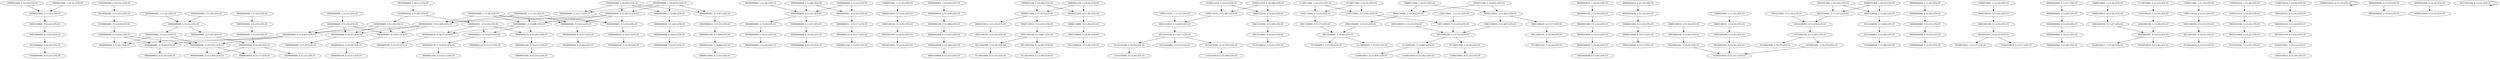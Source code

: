 digraph G {
    "0010000000_5-14:24-LEN:10" -> "0100000000_6-15:23-LEN:10";
    "0000000000_2-12:22-LEN:10" -> "0000000000_3-13:23-LEN:10";
    "0000000000_4-14:43-LEN:10" -> "0000000000_5-15:47-LEN:10";
    "0000000000_2-12:46-LEN:10" -> "0000000000_3-13:45-LEN:10";
    "1000000000_1-11:16-LEN:10" -> "0000000000_2-12:32-LEN:10";
    "1000000000_1-11:16-LEN:10" -> "0000000001_2-12:25-LEN:10";
    "0000000000_2-12:32-LEN:10" -> "0000000000_3-13:31-LEN:10";
    "0000100100_3-13:25-LEN:10" -> "0001001001_4-14:25-LEN:10";
    "0000000001_1-10:359-LEN:10" -> "0000000010_2-11:358-LEN:10";
    "0011001001_5-14:387-LEN:10" -> "0110010010_6-15:393-LEN:10";
    "0000000001_5-14:89-LEN:10" -> "0000000010_6-15:85-LEN:10";
    "0000000000_4-14:26-LEN:10" -> "0000000000_5-15:33-LEN:10";
    "0010000000_1-10:51-LEN:10" -> "0100000000_2-11:60-LEN:10";
    "0011010100_4-13:417-LEN:10" -> "0110101000_5-15:23-LEN:10";
    "0011010100_4-13:417-LEN:10" -> "0110101001_5-14:370-LEN:10";
    "0011010100_4-13:417-LEN:10" -> "0110101000_5-14:29-LEN:10";
    "0000000000_3-13:18-LEN:10" -> "0000000000_4-14:18-LEN:10";
    "0110011000_1-10:16-LEN:10" -> "1100110001_2-11:242-LEN:10";
    "0110011000_1-10:16-LEN:10" -> "1100110000_2-12:16-LEN:10";
    "1000110101_2-11:407-LEN:10" -> "0001101010_3-12:425-LEN:10";
    "0000010000_4-13:33-LEN:10" -> "0000100000_5-14:29-LEN:10";
    "0000000100_2-12:16-LEN:10" -> "0000001000_3-13:16-LEN:10";
    "1000011000_1-10:416-LEN:10" -> "0000110000_2-12:30-LEN:10";
    "1000011000_1-10:416-LEN:10" -> "0000110001_2-11:443-LEN:10";
    "0000011000_1-10:37-LEN:10" -> "0000110000_2-12:30-LEN:10";
    "0000011000_1-10:37-LEN:10" -> "0000110001_2-11:443-LEN:10";
    "0000110010_3-12:410-LEN:10" -> "0001100100_4-13:407-LEN:10";
    "0000000100_4-13:89-LEN:10" -> "0000001000_5-14:86-LEN:10";
    "0000110000_3-13:30-LEN:10" -> "0001100001_4-14:29-LEN:10";
    "0010001001_5-14:20-LEN:10" -> "0100010010_6-15:311-LEN:10";
    "0001101010_3-12:425-LEN:10" -> "0011010100_4-13:417-LEN:10";
    "0000100010_2-12:39-LEN:10" -> "0001000100_3-13:35-LEN:10";
    "0000000110_4-14:17-LEN:10" -> "0000001100_5-15:18-LEN:10";
    "0000000000_3-13:61-LEN:10" -> "0000000000_4-14:57-LEN:10";
    "0000000000_3-13:32-LEN:10" -> "0000000000_4-14:32-LEN:10";
    "0001010000_2-12:44-LEN:10" -> "0010100000_3-13:46-LEN:10";
    "0001000100_4-13:20-LEN:10" -> "0010001001_5-14:20-LEN:10";
    "0000010010_2-12:24-LEN:10" -> "0000100100_3-13:25-LEN:10";
    "1000000001_3-12:24-LEN:10" -> "0000000010_4-13:261-LEN:10";
    "1000000001_3-12:24-LEN:10" -> "0000000010_4-14:37-LEN:10";
    "1000000001_3-12:24-LEN:10" -> "0000000011_4-13:435-LEN:10";
    "0000100010_2-12:20-LEN:10" -> "0001000100_3-13:23-LEN:10";
    "0000000000_2-12:28-LEN:10" -> "0000000000_3-13:25-LEN:10";
    "1000010001_1-11:28-LEN:10" -> "0000100010_2-12:28-LEN:10";
    "0000000000_1-11:22-LEN:10" -> "0000000000_2-12:22-LEN:10";
    "0000001000_5-14:86-LEN:10" -> "0000010000_6-15:93-LEN:10";
    "0000000010_3-12:91-LEN:10" -> "0000000100_4-13:89-LEN:10";
    "0000000000_3-13:45-LEN:10" -> "0000000000_4-14:43-LEN:10";
    "1001100000_3-13:17-LEN:10" -> "0011000001_4-14:45-LEN:10";
    "0000000010_4-13:261-LEN:10" -> "0000000100_5-14:253-LEN:10";
    "0100011010_1-10:23-LEN:10" -> "1000110101_2-11:407-LEN:10";
    "0100011010_1-10:23-LEN:10" -> "1000110100_2-12:26-LEN:10";
    "0000000100_2-11:46-LEN:10" -> "0000001000_3-12:32-LEN:10";
    "1100011001_1-11:19-LEN:10" -> "1000110010_2-12:21-LEN:10";
    "1001010001_1-11:18-LEN:10" -> "0010100010_3-12:316-LEN:10";
    "1100110001_1-11:21-LEN:10" -> "1001100010_3-12:255-LEN:10";
    "0000000000_4-14:35-LEN:10" -> "0000000000_5-15:39-LEN:10";
    "0010101001_4-14:25-LEN:10" -> "0101010010_5-15:25-LEN:10";
    "0000000000_1-11:45-LEN:10" -> "0000000000_2-12:36-LEN:10";
    "0000000000_1-11:54-LEN:10" -> "0000000000_3-13:61-LEN:10";
    "0000000000_1-11:54-LEN:10" -> "0000000000_3-12:1305-LEN:10";
    "0000000000_1-11:54-LEN:10" -> "0000000001_3-13:32-LEN:10";
    "0000000000_1-11:54-LEN:10" -> "0000000001_3-12:696-LEN:10";
    "0000110000_2-12:30-LEN:10" -> "0001100000_3-13:32-LEN:10";
    "0011000100_4-13:715-LEN:10" -> "0110001000_5-14:34-LEN:10";
    "0011000100_4-13:715-LEN:10" -> "0110001001_5-14:682-LEN:10";
    "0001100100_3-13:33-LEN:10" -> "0011001001_4-14:35-LEN:10";
    "1100011010_1-10:396-LEN:10" -> "1000110101_2-11:407-LEN:10";
    "1100011010_1-10:396-LEN:10" -> "1000110100_2-12:26-LEN:10";
    "1010001001_5-14:279-LEN:10" -> "0100010010_6-15:311-LEN:10";
    "0001010100_3-13:26-LEN:10" -> "0010101001_4-14:25-LEN:10";
    "1000010001_1-11:35-LEN:10" -> "0000100010_2-12:39-LEN:10";
    "0010100000_3-13:46-LEN:10" -> "0101000001_4-14:38-LEN:10";
    "0100000000_2-11:60-LEN:10" -> "1000000001_3-12:24-LEN:10";
    "0100000000_2-11:60-LEN:10" -> "1000000000_3-12:39-LEN:10";
    "0000000000_3-12:1305-LEN:10" -> "0000000000_4-14:35-LEN:10";
    "0000000000_3-12:1305-LEN:10" -> "0000000001_4-13:61-LEN:10";
    "0000000000_3-12:1305-LEN:10" -> "0000000000_4-13:1261-LEN:10";
    "0100000000_3-12:216-LEN:10" -> "1000000000_4-13:220-LEN:10";
    "0000000010_1-10:36-LEN:10" -> "0000000100_2-11:46-LEN:10";
    "0011010001_4-14:24-LEN:10" -> "0110100010_5-15:23-LEN:10";
    "0110001000_5-14:34-LEN:10" -> "1100010001_6-15:23-LEN:10";
    "0001100010_3-13:17-LEN:10" -> "0011000101_4-14:30-LEN:10";
    "0000000000_1-11:27-LEN:10" -> "0000000000_2-12:28-LEN:10";
    "0010100010_3-12:316-LEN:10" -> "0101000100_4-13:302-LEN:10";
    "0001000000_4-13:25-LEN:10" -> "0010000000_5-14:24-LEN:10";
    "1001100010_2-12:16-LEN:10" -> "0011000100_4-13:715-LEN:10";
    "1000100101_2-11:20-LEN:10" -> "0001001010_3-12:20-LEN:10";
    "0001000100_3-13:35-LEN:10" -> "0010001001_4-14:32-LEN:10";
    "0000000001_2-12:25-LEN:10" -> "0000000011_3-13:17-LEN:10";
    "1000001000_1-10:18-LEN:10" -> "0000010000_2-11:32-LEN:10";
    "0000000000_1-11:29-LEN:10" -> "0000000000_2-12:22-LEN:10";
    "0000000000_1-11:24-LEN:10" -> "0000000000_2-12:19-LEN:10";
    "0000001000_1-10:31-LEN:10" -> "0000010000_2-11:32-LEN:10";
    "0011001001_4-14:35-LEN:10" -> "0110010010_5-15:23-LEN:10";
    "0000010010_6-15:19-LEN:10" -> "0000010010_6-15:19-LEN:10";
    "0000000001_2-11:97-LEN:10" -> "0000000010_3-12:91-LEN:10";
    "1000001001_1-11:23-LEN:10" -> "0000010010_2-12:24-LEN:10";
    "0000000001_3-13:32-LEN:10" -> "0000000010_4-14:31-LEN:10";
    "0000000000_2-12:32-LEN:10" -> "0000000000_3-13:29-LEN:10";
    "0000110001_2-11:443-LEN:10" -> "0001100010_3-13:17-LEN:10";
    "0000110001_2-11:443-LEN:10" -> "0001100010_3-12:447-LEN:10";
    "0000000010_4-14:31-LEN:10" -> "0000000100_5-15:30-LEN:10";
    "0010000000_2-11:215-LEN:10" -> "0100000000_3-12:216-LEN:10";
    "1000000000_3-12:39-LEN:10" -> "0000000000_4-14:35-LEN:10";
    "1000000000_3-12:39-LEN:10" -> "0000000001_4-13:61-LEN:10";
    "1000000000_3-12:39-LEN:10" -> "0000000000_4-13:1261-LEN:10";
    "0000000010_4-14:37-LEN:10" -> "0000000100_5-15:37-LEN:10";
    "1000110100_2-12:26-LEN:10" -> "0001101000_3-13:28-LEN:10";
    "0000000000_4-14:32-LEN:10" -> "0000000000_5-15:35-LEN:10";
    "0110101001_5-14:370-LEN:10" -> "1101010010_6-15:366-LEN:10";
    "0000001000_4-13:353-LEN:10" -> "0000010000_5-14:348-LEN:10";
    "1000110101_1-11:23-LEN:10" -> "0001101010_3-12:425-LEN:10";
    "0000000000_2-12:18-LEN:10" -> "0000000000_4-14:35-LEN:10";
    "0000000000_2-12:18-LEN:10" -> "0000000001_4-13:61-LEN:10";
    "0000000000_2-12:18-LEN:10" -> "0000000000_4-13:1261-LEN:10";
    "0000000011_4-13:435-LEN:10" -> "0000000110_5-15:27-LEN:10";
    "0000000011_4-13:435-LEN:10" -> "0000000110_5-14:410-LEN:10";
    "0000010000_2-11:32-LEN:10" -> "0000100000_3-12:22-LEN:10";
    "0000100000_5-14:29-LEN:10" -> "0001000000_6-15:26-LEN:10";
    "0001100100_4-13:407-LEN:10" -> "0011001001_5-14:387-LEN:10";
    "0001100100_4-13:407-LEN:10" -> "0011001000_5-14:16-LEN:10";
    "0000010000_4-14:17-LEN:10" -> "0000100000_5-15:17-LEN:10";
    "0000000001_4-13:61-LEN:10" -> "0000000010_5-14:50-LEN:10";
    "0000100010_3-12:16-LEN:10" -> "0001000100_4-13:20-LEN:10";
    "0000000000_3-13:31-LEN:10" -> "0000000000_4-14:26-LEN:10";
    "0000000000_2-12:22-LEN:10" -> "0000000000_3-13:20-LEN:10";
    "0010001001_4-14:35-LEN:10" -> "0100010011_5-15:17-LEN:10";
    "0010001001_4-14:35-LEN:10" -> "0100010010_5-15:17-LEN:10";
    "0100101001_5-14:19-LEN:10" -> "1001010010_6-15:19-LEN:10";
    "1000000000_1-10:440-LEN:10" -> "0000000000_2-12:46-LEN:10";
    "1000000000_1-10:440-LEN:10" -> "0000000001_2-12:17-LEN:10";
    "1000000000_1-10:440-LEN:10" -> "0000000001_2-11:97-LEN:10";
    "1000000000_1-10:440-LEN:10" -> "0000000000_2-11:2013-LEN:10";
    "0001101000_3-13:28-LEN:10" -> "0011010001_4-14:24-LEN:10";
    "0000000000_3-13:23-LEN:10" -> "0000000001_5-14:89-LEN:10";
    "0000000000_3-13:23-LEN:10" -> "0000000000_5-15:61-LEN:10";
    "0000000000_3-13:23-LEN:10" -> "0000000000_5-14:1352-LEN:10";
    "1000101000_1-10:320-LEN:10" -> "0001010000_2-12:44-LEN:10";
    "1000101000_1-10:320-LEN:10" -> "0001010001_2-11:313-LEN:10";
    "0000000001_3-12:696-LEN:10" -> "0000000010_4-13:261-LEN:10";
    "0000000001_3-12:696-LEN:10" -> "0000000010_4-14:37-LEN:10";
    "0000000001_3-12:696-LEN:10" -> "0000000011_4-13:435-LEN:10";
    "0000000000_1-11:31-LEN:10" -> "0000000000_2-12:18-LEN:10";
    "0110001001_5-14:682-LEN:10" -> "1100010011_6-15:405-LEN:10";
    "0110001001_5-14:682-LEN:10" -> "1100010010_6-15:282-LEN:10";
    "0000000000_2-13:16-LEN:10" -> "0000000000_3-14:16-LEN:10";
    "0010001001_4-14:32-LEN:10" -> "0100010010_6-15:311-LEN:10";
    "0000110010_3-13:18-LEN:10" -> "0001100101_4-14:16-LEN:10";
    "0001000100_3-13:27-LEN:10" -> "0010001001_4-14:53-LEN:10";
    "0010001001_4-14:53-LEN:10" -> "0100010011_5-15:26-LEN:10";
    "0010001001_4-14:53-LEN:10" -> "0100010010_5-15:28-LEN:10";
    "1110010001_1-11:23-LEN:10" -> "1100100010_2-12:24-LEN:10";
    "0000000110_5-14:410-LEN:10" -> "0000001100_6-15:413-LEN:10";
    "0011000001_4-14:45-LEN:10" -> "0110000011_5-15:28-LEN:10";
    "0011000001_4-14:45-LEN:10" -> "0110000010_5-15:18-LEN:10";
    "0001100001_4-14:29-LEN:10" -> "0011000010_5-15:29-LEN:10";
    "1000000000_1-11:22-LEN:10" -> "0000000000_3-13:61-LEN:10";
    "1000000000_1-11:22-LEN:10" -> "0000000000_3-12:1305-LEN:10";
    "1000000000_1-11:22-LEN:10" -> "0000000001_3-13:32-LEN:10";
    "1000000000_1-11:22-LEN:10" -> "0000000001_3-12:696-LEN:10";
    "1100110001_2-11:242-LEN:10" -> "1001100010_3-12:255-LEN:10";
    "0000000000_2-11:2013-LEN:10" -> "0000000000_3-13:61-LEN:10";
    "0000000000_2-11:2013-LEN:10" -> "0000000000_3-12:1305-LEN:10";
    "0000000000_2-11:2013-LEN:10" -> "0000000001_3-13:32-LEN:10";
    "0000000000_2-11:2013-LEN:10" -> "0000000001_3-12:696-LEN:10";
    "0000001000_3-12:32-LEN:10" -> "0000010000_4-13:33-LEN:10";
    "0000000100_5-14:253-LEN:10" -> "0000001000_6-15:252-LEN:10";
    "0000101000_1-10:16-LEN:10" -> "0001010000_2-12:44-LEN:10";
    "0000101000_1-10:16-LEN:10" -> "0001010001_2-11:313-LEN:10";
    "0000000100_3-12:348-LEN:10" -> "0000001000_4-13:353-LEN:10";
    "1100010101_1-11:28-LEN:10" -> "1000101010_2-12:29-LEN:10";
    "1000001100_1-10:394-LEN:10" -> "0000011001_2-11:419-LEN:10";
    "1000001100_1-10:394-LEN:10" -> "0000011000_2-12:30-LEN:10";
    "0000011001_2-11:419-LEN:10" -> "0000110010_3-12:410-LEN:10";
    "0000011001_2-11:419-LEN:10" -> "0000110010_3-13:18-LEN:10";
    "0000000000_4-14:25-LEN:10" -> "0000000000_5-15:30-LEN:10";
    "0000100010_2-12:28-LEN:10" -> "0001000100_3-13:27-LEN:10";
    "0110101000_5-14:29-LEN:10" -> "1101010000_6-15:28-LEN:10";
    "0000000000_4-14:18-LEN:10" -> "0000000000_5-15:24-LEN:10";
    "0000000000_1-10:1674-LEN:10" -> "0000000000_2-12:46-LEN:10";
    "0000000000_1-10:1674-LEN:10" -> "0000000001_2-12:17-LEN:10";
    "0000000000_1-10:1674-LEN:10" -> "0000000001_2-11:97-LEN:10";
    "0000000000_1-10:1674-LEN:10" -> "0000000000_2-11:2013-LEN:10";
    "0000000010_1-11:16-LEN:10" -> "0000000100_2-12:16-LEN:10";
    "0011001000_5-14:16-LEN:10" -> "0110010000_6-15:16-LEN:10";
    "0000000000_4-14:22-LEN:10" -> "0000000000_5-15:28-LEN:10";
    "0101000001_4-14:38-LEN:10" -> "1010000010_5-15:38-LEN:10";
    "0000001000_3-13:16-LEN:10" -> "0000010000_4-14:17-LEN:10";
    "0000000000_5-14:1352-LEN:10" -> "0000000001_6-15:17-LEN:10";
    "0000000000_5-14:1352-LEN:10" -> "0000000000_6-15:1344-LEN:10";
    "0000000010_2-11:358-LEN:10" -> "0000000100_3-12:348-LEN:10";
    "0000001000_4-14:16-LEN:10" -> "0000010000_5-15:16-LEN:10";
    "0001100010_3-12:447-LEN:10" -> "0011000100_4-13:715-LEN:10";
    "0000000000_2-12:36-LEN:10" -> "0000000000_3-13:32-LEN:10";
    "0001000100_3-13:23-LEN:10" -> "0010001001_4-14:35-LEN:10";
    "0000001100_1-10:35-LEN:10" -> "0000011001_2-11:419-LEN:10";
    "0000001100_1-10:35-LEN:10" -> "0000011000_2-12:30-LEN:10";
    "0000000000_4-13:1261-LEN:10" -> "0000000001_5-14:89-LEN:10";
    "0000000000_4-13:1261-LEN:10" -> "0000000000_5-15:61-LEN:10";
    "0000000000_4-13:1261-LEN:10" -> "0000000000_5-14:1352-LEN:10";
    "0000000000_1-11:36-LEN:10" -> "0000000000_2-12:32-LEN:10";
    "1110011000_1-10:232-LEN:10" -> "1100110001_2-11:242-LEN:10";
    "1110011000_1-10:232-LEN:10" -> "1100110000_2-12:16-LEN:10";
    "1000110010_2-12:21-LEN:10" -> "0001100100_3-13:33-LEN:10";
    "0011000101_4-14:30-LEN:10" -> "0110001010_5-15:16-LEN:10";
    "0010010100_4-13:22-LEN:10" -> "0100101001_5-14:19-LEN:10";
    "0001001001_4-14:25-LEN:10" -> "0010010010_5-15:25-LEN:10";
    "0000000000_3-13:29-LEN:10" -> "0000000000_4-14:25-LEN:10";
    "1001100010_3-12:255-LEN:10" -> "0011000100_4-13:715-LEN:10";
    "0000000000_1-11:44-LEN:10" -> "0000000000_2-12:32-LEN:10";
    "0000000000_1-11:44-LEN:10" -> "0000000001_2-12:25-LEN:10";
    "1001000100_3-13:29-LEN:10" -> "0010001001_4-14:53-LEN:10";
    "0000011000_2-12:30-LEN:10" -> "0000110000_3-13:30-LEN:10";
    "0000100000_3-12:22-LEN:10" -> "0001000000_4-13:25-LEN:10";
    "1100100010_2-12:24-LEN:10" -> "1001000100_3-13:29-LEN:10";
    "0001010001_2-11:313-LEN:10" -> "0010100010_3-12:316-LEN:10";
    "1100010010_1-10:18-LEN:10" -> "1000100101_2-11:20-LEN:10";
    "0001100000_3-13:32-LEN:10" -> "0011000001_4-14:45-LEN:10";
    "0000000000_4-14:57-LEN:10" -> "0000000000_5-15:68-LEN:10";
    "0000000011_3-13:17-LEN:10" -> "0000000110_4-14:17-LEN:10";
    "1001000000_1-10:191-LEN:10" -> "0010000000_2-11:215-LEN:10";
    "0011001001_4-14:22-LEN:10" -> "0011001001_4-14:22-LEN:10";
    "1000010001_1-11:18-LEN:10" -> "0000100010_2-12:20-LEN:10";
    "0000000000_2-12:19-LEN:10" -> "0000000000_3-13:18-LEN:10";
    "0000000000_3-13:20-LEN:10" -> "0000000000_4-14:18-LEN:10";
    "0000000010_5-14:50-LEN:10" -> "0000000100_6-15:51-LEN:10";
    "0001001010_3-12:20-LEN:10" -> "0010010100_4-13:22-LEN:10";
    "0000000000_3-13:25-LEN:10" -> "0000000000_4-14:22-LEN:10";
    "1000000000_4-13:220-LEN:10" -> "0000000001_5-14:89-LEN:10";
    "1000000000_4-13:220-LEN:10" -> "0000000000_5-15:61-LEN:10";
    "1000000000_4-13:220-LEN:10" -> "0000000000_5-14:1352-LEN:10";
    "1000101010_2-12:29-LEN:10" -> "0001010100_3-13:26-LEN:10";
    "0000000000_4-14:18-LEN:10" -> "0000000001_6-15:17-LEN:10";
    "0000000000_4-14:18-LEN:10" -> "0000000000_6-15:1344-LEN:10";
    "0000010000_5-14:348-LEN:10" -> "0000100000_6-15:355-LEN:10";
    "1100110000_2-12:16-LEN:10" -> "1001100000_3-13:17-LEN:10";
    "0101000100_4-13:302-LEN:10" -> "1010001001_5-14:279-LEN:10";
    "0101000100_4-13:302-LEN:10" -> "1010001000_5-15:18-LEN:10";
}
